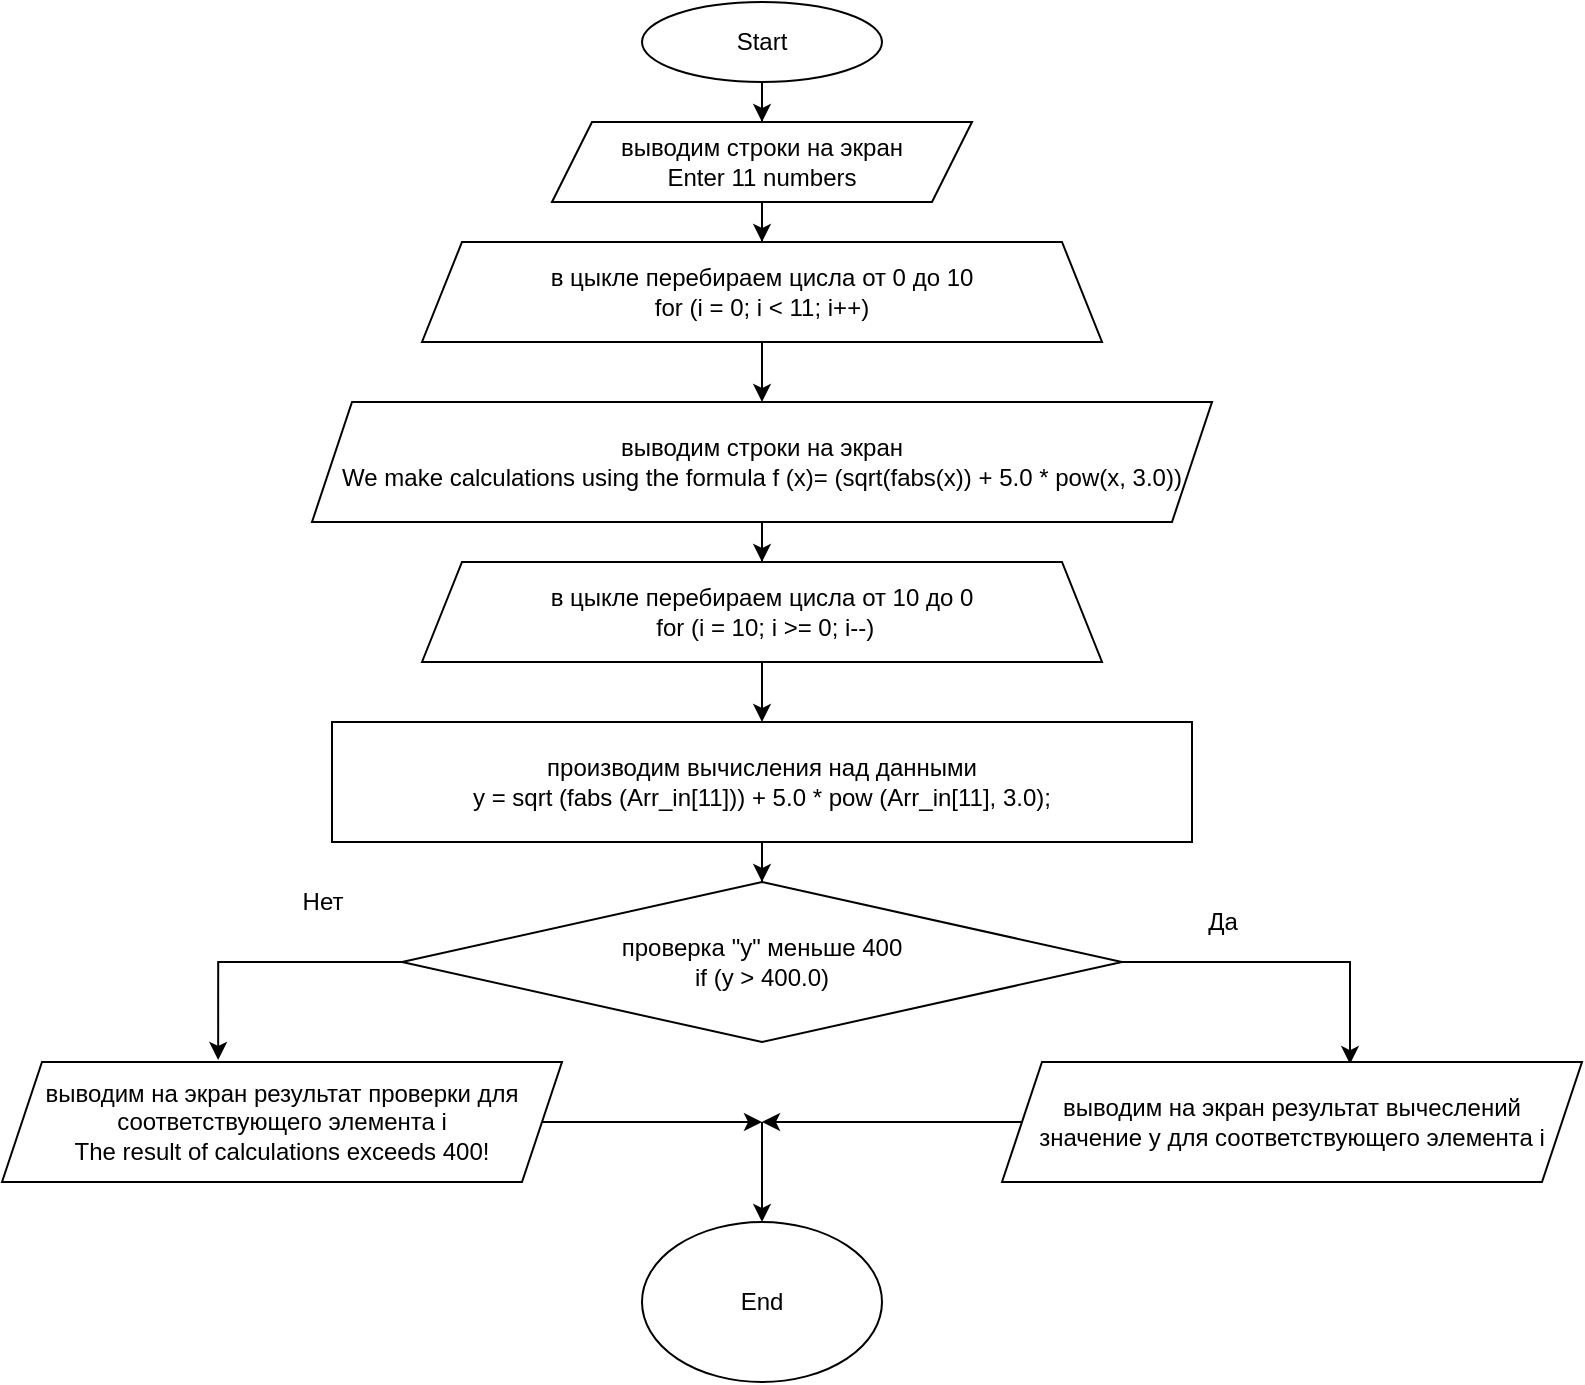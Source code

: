 <mxfile version="14.9.2" type="github">
  <diagram id="I_uUk0w4feFU6ocyfCGQ" name="Page-1">
    <mxGraphModel dx="782" dy="394" grid="1" gridSize="10" guides="1" tooltips="1" connect="1" arrows="1" fold="1" page="1" pageScale="1" pageWidth="850" pageHeight="1100" math="0" shadow="0">
      <root>
        <mxCell id="0" />
        <mxCell id="1" parent="0" />
        <mxCell id="nva0hSCRMTRyJxBVwzw--3" value="" style="edgeStyle=orthogonalEdgeStyle;rounded=0;orthogonalLoop=1;jettySize=auto;html=1;" edge="1" parent="1" source="nva0hSCRMTRyJxBVwzw--1" target="nva0hSCRMTRyJxBVwzw--2">
          <mxGeometry relative="1" as="geometry" />
        </mxCell>
        <mxCell id="nva0hSCRMTRyJxBVwzw--1" value="Start" style="ellipse;whiteSpace=wrap;html=1;" vertex="1" parent="1">
          <mxGeometry x="330" width="120" height="40" as="geometry" />
        </mxCell>
        <mxCell id="nva0hSCRMTRyJxBVwzw--5" value="" style="edgeStyle=orthogonalEdgeStyle;rounded=0;orthogonalLoop=1;jettySize=auto;html=1;" edge="1" parent="1" source="nva0hSCRMTRyJxBVwzw--2" target="nva0hSCRMTRyJxBVwzw--4">
          <mxGeometry relative="1" as="geometry" />
        </mxCell>
        <mxCell id="nva0hSCRMTRyJxBVwzw--2" value="&lt;div&gt;выводим строки на экран&lt;/div&gt;&lt;div&gt;Enter 11 numbers&lt;br&gt;&lt;/div&gt;" style="shape=parallelogram;perimeter=parallelogramPerimeter;whiteSpace=wrap;html=1;fixedSize=1;" vertex="1" parent="1">
          <mxGeometry x="285" y="60" width="210" height="40" as="geometry" />
        </mxCell>
        <mxCell id="nva0hSCRMTRyJxBVwzw--7" value="" style="edgeStyle=orthogonalEdgeStyle;rounded=0;orthogonalLoop=1;jettySize=auto;html=1;" edge="1" parent="1" source="nva0hSCRMTRyJxBVwzw--4" target="nva0hSCRMTRyJxBVwzw--6">
          <mxGeometry relative="1" as="geometry" />
        </mxCell>
        <mxCell id="nva0hSCRMTRyJxBVwzw--4" value="&lt;div&gt;в цыкле перебираем цисла от 0 до 10 &lt;br&gt;&lt;/div&gt;&lt;div&gt;for (i = 0; i &amp;lt; 11; i++)&lt;br&gt;&lt;/div&gt;" style="shape=trapezoid;perimeter=trapezoidPerimeter;whiteSpace=wrap;html=1;fixedSize=1;" vertex="1" parent="1">
          <mxGeometry x="220" y="120" width="340" height="50" as="geometry" />
        </mxCell>
        <mxCell id="nva0hSCRMTRyJxBVwzw--9" value="" style="edgeStyle=orthogonalEdgeStyle;rounded=0;orthogonalLoop=1;jettySize=auto;html=1;" edge="1" parent="1" source="nva0hSCRMTRyJxBVwzw--6" target="nva0hSCRMTRyJxBVwzw--8">
          <mxGeometry relative="1" as="geometry" />
        </mxCell>
        <mxCell id="nva0hSCRMTRyJxBVwzw--6" value="&lt;div&gt;выводим строки на экран&lt;/div&gt;&lt;div&gt;We make calculations using the formula f (x)= (sqrt(fabs(x)) + 5.0 * pow(x, 3.0))&lt;br&gt;&lt;/div&gt;" style="shape=parallelogram;perimeter=parallelogramPerimeter;whiteSpace=wrap;html=1;fixedSize=1;" vertex="1" parent="1">
          <mxGeometry x="165" y="200" width="450" height="60" as="geometry" />
        </mxCell>
        <mxCell id="nva0hSCRMTRyJxBVwzw--11" value="" style="edgeStyle=orthogonalEdgeStyle;rounded=0;orthogonalLoop=1;jettySize=auto;html=1;" edge="1" parent="1" source="nva0hSCRMTRyJxBVwzw--8" target="nva0hSCRMTRyJxBVwzw--10">
          <mxGeometry relative="1" as="geometry" />
        </mxCell>
        <mxCell id="nva0hSCRMTRyJxBVwzw--8" value="&lt;div&gt;в цыкле перебираем цисла от 10 до 0 &lt;br&gt;&lt;/div&gt;&lt;div&gt;&amp;nbsp;for (i = 10; i &amp;gt;= 0; i--)&lt;br&gt;&lt;/div&gt;" style="shape=trapezoid;perimeter=trapezoidPerimeter;whiteSpace=wrap;html=1;fixedSize=1;" vertex="1" parent="1">
          <mxGeometry x="220" y="280" width="340" height="50" as="geometry" />
        </mxCell>
        <mxCell id="nva0hSCRMTRyJxBVwzw--20" value="" style="edgeStyle=orthogonalEdgeStyle;rounded=0;orthogonalLoop=1;jettySize=auto;html=1;" edge="1" parent="1" source="nva0hSCRMTRyJxBVwzw--10" target="nva0hSCRMTRyJxBVwzw--12">
          <mxGeometry relative="1" as="geometry" />
        </mxCell>
        <mxCell id="nva0hSCRMTRyJxBVwzw--10" value="&lt;div&gt;производим вычисления над данными&lt;/div&gt;&lt;div&gt;y = sqrt (fabs (Arr_in[11])) + 5.0 * pow (Arr_in[11], 3.0);&lt;br&gt;&lt;/div&gt;" style="rounded=0;whiteSpace=wrap;html=1;" vertex="1" parent="1">
          <mxGeometry x="175" y="360" width="430" height="60" as="geometry" />
        </mxCell>
        <mxCell id="nva0hSCRMTRyJxBVwzw--15" style="edgeStyle=orthogonalEdgeStyle;rounded=0;orthogonalLoop=1;jettySize=auto;html=1;entryX=0.386;entryY=-0.017;entryDx=0;entryDy=0;entryPerimeter=0;" edge="1" parent="1" source="nva0hSCRMTRyJxBVwzw--12" target="nva0hSCRMTRyJxBVwzw--13">
          <mxGeometry relative="1" as="geometry">
            <mxPoint x="120" y="480" as="targetPoint" />
            <Array as="points">
              <mxPoint x="118" y="480" />
            </Array>
          </mxGeometry>
        </mxCell>
        <mxCell id="nva0hSCRMTRyJxBVwzw--16" style="edgeStyle=orthogonalEdgeStyle;rounded=0;orthogonalLoop=1;jettySize=auto;html=1;entryX=0.6;entryY=0.017;entryDx=0;entryDy=0;entryPerimeter=0;" edge="1" parent="1" source="nva0hSCRMTRyJxBVwzw--12" target="nva0hSCRMTRyJxBVwzw--14">
          <mxGeometry relative="1" as="geometry">
            <mxPoint x="690" y="480" as="targetPoint" />
            <Array as="points">
              <mxPoint x="684" y="480" />
            </Array>
          </mxGeometry>
        </mxCell>
        <mxCell id="nva0hSCRMTRyJxBVwzw--12" value="&lt;div&gt;проверка &quot;y&quot; меньше 400&lt;/div&gt;&lt;div&gt;if (y &amp;gt; 400.0)&lt;br&gt;&lt;/div&gt;" style="rhombus;whiteSpace=wrap;html=1;" vertex="1" parent="1">
          <mxGeometry x="210" y="440" width="360" height="80" as="geometry" />
        </mxCell>
        <mxCell id="nva0hSCRMTRyJxBVwzw--22" style="edgeStyle=orthogonalEdgeStyle;rounded=0;orthogonalLoop=1;jettySize=auto;html=1;exitX=1;exitY=0.5;exitDx=0;exitDy=0;" edge="1" parent="1" source="nva0hSCRMTRyJxBVwzw--13">
          <mxGeometry relative="1" as="geometry">
            <mxPoint x="390" y="560" as="targetPoint" />
          </mxGeometry>
        </mxCell>
        <mxCell id="nva0hSCRMTRyJxBVwzw--13" value="&lt;div&gt;выводим на экран результат проверки для соответствующего элемента i &lt;br&gt;&lt;/div&gt;&lt;div&gt;The result of calculations exceeds 400!&lt;br&gt;&lt;/div&gt;" style="shape=parallelogram;perimeter=parallelogramPerimeter;whiteSpace=wrap;html=1;fixedSize=1;" vertex="1" parent="1">
          <mxGeometry x="10" y="530" width="280" height="60" as="geometry" />
        </mxCell>
        <mxCell id="nva0hSCRMTRyJxBVwzw--23" style="edgeStyle=orthogonalEdgeStyle;rounded=0;orthogonalLoop=1;jettySize=auto;html=1;" edge="1" parent="1" source="nva0hSCRMTRyJxBVwzw--14">
          <mxGeometry relative="1" as="geometry">
            <mxPoint x="390" y="560" as="targetPoint" />
          </mxGeometry>
        </mxCell>
        <mxCell id="nva0hSCRMTRyJxBVwzw--14" value="&lt;div&gt;выводим на экран результат вычеслений&lt;/div&gt;&lt;div&gt;значение y для соответствующего элемента i&lt;br&gt;&lt;/div&gt;" style="shape=parallelogram;perimeter=parallelogramPerimeter;whiteSpace=wrap;html=1;fixedSize=1;" vertex="1" parent="1">
          <mxGeometry x="510" y="530" width="290" height="60" as="geometry" />
        </mxCell>
        <mxCell id="nva0hSCRMTRyJxBVwzw--17" value="Нет" style="text;html=1;align=center;verticalAlign=middle;resizable=0;points=[];autosize=1;strokeColor=none;" vertex="1" parent="1">
          <mxGeometry x="150" y="440" width="40" height="20" as="geometry" />
        </mxCell>
        <mxCell id="nva0hSCRMTRyJxBVwzw--18" value="Да" style="text;html=1;align=center;verticalAlign=middle;resizable=0;points=[];autosize=1;strokeColor=none;" vertex="1" parent="1">
          <mxGeometry x="605" y="450" width="30" height="20" as="geometry" />
        </mxCell>
        <mxCell id="nva0hSCRMTRyJxBVwzw--19" value="End" style="ellipse;whiteSpace=wrap;html=1;" vertex="1" parent="1">
          <mxGeometry x="330" y="610" width="120" height="80" as="geometry" />
        </mxCell>
        <mxCell id="nva0hSCRMTRyJxBVwzw--24" value="" style="endArrow=classic;html=1;" edge="1" parent="1" target="nva0hSCRMTRyJxBVwzw--19">
          <mxGeometry width="50" height="50" relative="1" as="geometry">
            <mxPoint x="390" y="560" as="sourcePoint" />
            <mxPoint x="420" y="540" as="targetPoint" />
          </mxGeometry>
        </mxCell>
      </root>
    </mxGraphModel>
  </diagram>
</mxfile>
